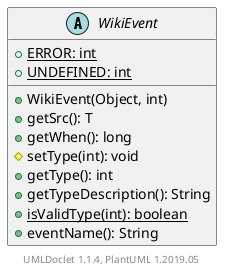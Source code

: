 @startuml

    abstract class WikiEvent [[WikiEvent.html]] {
        {static} +ERROR: int
        {static} +UNDEFINED: int
        +WikiEvent(Object, int)
        +getSrc(): T
        +getWhen(): long
        #setType(int): void
        +getType(): int
        +getTypeDescription(): String
        {static} +isValidType(int): boolean
        +eventName(): String
    }


    center footer UMLDoclet 1.1.4, PlantUML 1.2019.05
@enduml
